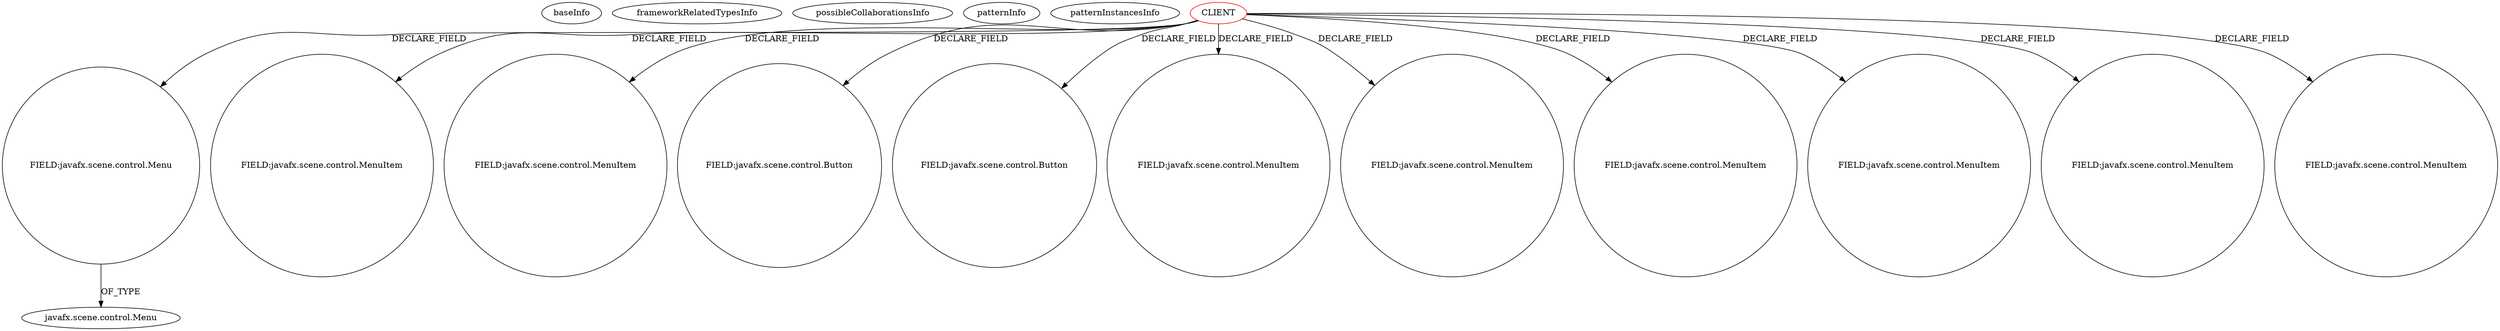 digraph {
baseInfo[graphId=2171,category="pattern",isAnonymous=false,possibleRelation=false]
frameworkRelatedTypesInfo[]
possibleCollaborationsInfo[]
patternInfo[frequency=2.0,patternRootClient=0]
patternInstancesInfo[0="zvakanaka-bitbit~/zvakanaka-bitbit/bitbit-master/src/bitbit/BitBit.java~BitBit~4923",1="tarchan-ClipFX~/tarchan-ClipFX/ClipFX-master/src/com/mac/tarchan/clipfx/ClipFXController.java~ClipFXController~4467"]
13[label="javafx.scene.control.Menu",vertexType="FRAMEWORK_CLASS_TYPE",isFrameworkType=false]
12[label="FIELD:javafx.scene.control.Menu",vertexType="FIELD_DECLARATION",isFrameworkType=false,shape=circle]
0[label="CLIENT",vertexType="ROOT_CLIENT_CLASS_DECLARATION",isFrameworkType=false,color=red]
40[label="FIELD:javafx.scene.control.MenuItem",vertexType="FIELD_DECLARATION",isFrameworkType=false,shape=circle]
64[label="FIELD:javafx.scene.control.MenuItem",vertexType="FIELD_DECLARATION",isFrameworkType=false,shape=circle]
44[label="FIELD:javafx.scene.control.Button",vertexType="FIELD_DECLARATION",isFrameworkType=false,shape=circle]
18[label="FIELD:javafx.scene.control.Button",vertexType="FIELD_DECLARATION",isFrameworkType=false,shape=circle]
14[label="FIELD:javafx.scene.control.MenuItem",vertexType="FIELD_DECLARATION",isFrameworkType=false,shape=circle]
42[label="FIELD:javafx.scene.control.MenuItem",vertexType="FIELD_DECLARATION",isFrameworkType=false,shape=circle]
38[label="FIELD:javafx.scene.control.MenuItem",vertexType="FIELD_DECLARATION",isFrameworkType=false,shape=circle]
32[label="FIELD:javafx.scene.control.MenuItem",vertexType="FIELD_DECLARATION",isFrameworkType=false,shape=circle]
48[label="FIELD:javafx.scene.control.MenuItem",vertexType="FIELD_DECLARATION",isFrameworkType=false,shape=circle]
2[label="FIELD:javafx.scene.control.MenuItem",vertexType="FIELD_DECLARATION",isFrameworkType=false,shape=circle]
0->38[label="DECLARE_FIELD"]
0->14[label="DECLARE_FIELD"]
0->42[label="DECLARE_FIELD"]
0->12[label="DECLARE_FIELD"]
0->32[label="DECLARE_FIELD"]
0->44[label="DECLARE_FIELD"]
0->64[label="DECLARE_FIELD"]
0->2[label="DECLARE_FIELD"]
0->18[label="DECLARE_FIELD"]
0->48[label="DECLARE_FIELD"]
12->13[label="OF_TYPE"]
0->40[label="DECLARE_FIELD"]
}
